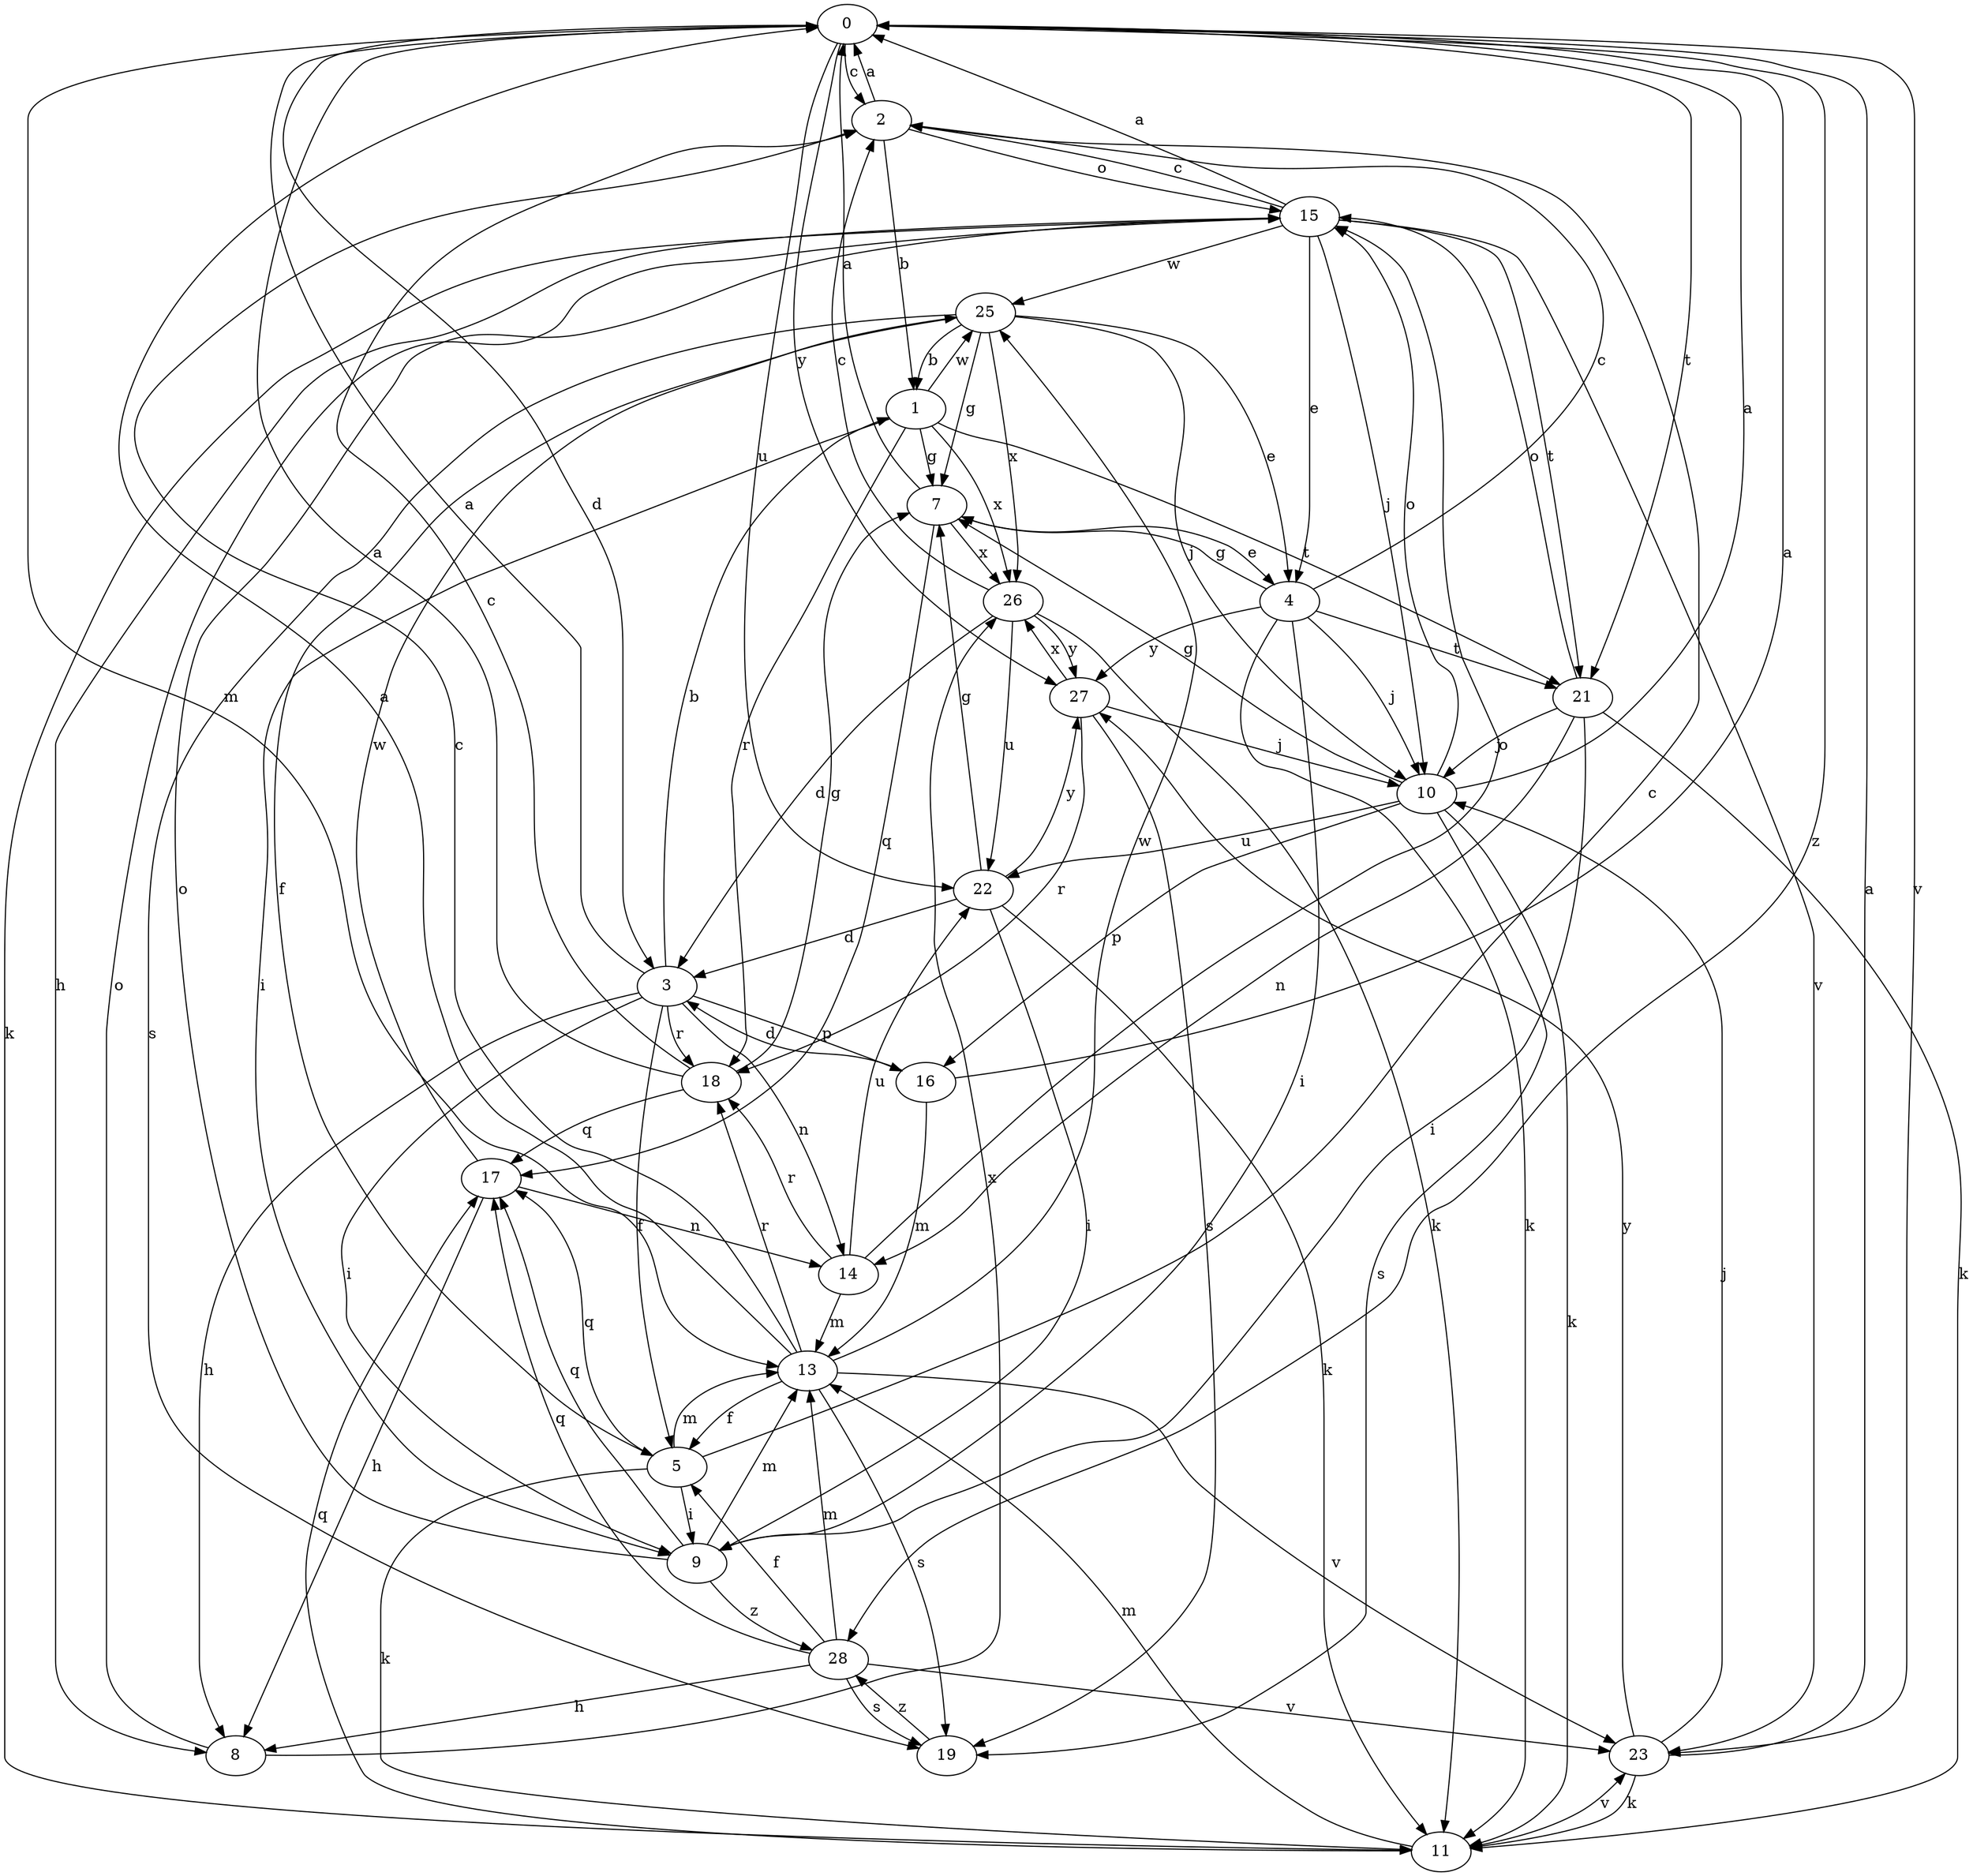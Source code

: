 strict digraph  {
0;
1;
2;
3;
4;
5;
7;
8;
9;
10;
11;
13;
14;
15;
16;
17;
18;
19;
21;
22;
23;
25;
26;
27;
28;
0 -> 2  [label=c];
0 -> 3  [label=d];
0 -> 13  [label=m];
0 -> 21  [label=t];
0 -> 22  [label=u];
0 -> 23  [label=v];
0 -> 27  [label=y];
0 -> 28  [label=z];
1 -> 7  [label=g];
1 -> 9  [label=i];
1 -> 18  [label=r];
1 -> 21  [label=t];
1 -> 25  [label=w];
1 -> 26  [label=x];
2 -> 0  [label=a];
2 -> 1  [label=b];
2 -> 15  [label=o];
3 -> 0  [label=a];
3 -> 1  [label=b];
3 -> 5  [label=f];
3 -> 8  [label=h];
3 -> 9  [label=i];
3 -> 14  [label=n];
3 -> 16  [label=p];
3 -> 18  [label=r];
4 -> 2  [label=c];
4 -> 7  [label=g];
4 -> 9  [label=i];
4 -> 10  [label=j];
4 -> 11  [label=k];
4 -> 21  [label=t];
4 -> 27  [label=y];
5 -> 2  [label=c];
5 -> 9  [label=i];
5 -> 11  [label=k];
5 -> 13  [label=m];
5 -> 17  [label=q];
7 -> 0  [label=a];
7 -> 4  [label=e];
7 -> 17  [label=q];
7 -> 26  [label=x];
8 -> 15  [label=o];
8 -> 26  [label=x];
9 -> 13  [label=m];
9 -> 15  [label=o];
9 -> 17  [label=q];
9 -> 28  [label=z];
10 -> 0  [label=a];
10 -> 7  [label=g];
10 -> 11  [label=k];
10 -> 15  [label=o];
10 -> 16  [label=p];
10 -> 19  [label=s];
10 -> 22  [label=u];
11 -> 13  [label=m];
11 -> 17  [label=q];
11 -> 23  [label=v];
13 -> 0  [label=a];
13 -> 2  [label=c];
13 -> 5  [label=f];
13 -> 18  [label=r];
13 -> 19  [label=s];
13 -> 23  [label=v];
13 -> 25  [label=w];
14 -> 13  [label=m];
14 -> 15  [label=o];
14 -> 18  [label=r];
14 -> 22  [label=u];
15 -> 0  [label=a];
15 -> 2  [label=c];
15 -> 4  [label=e];
15 -> 8  [label=h];
15 -> 10  [label=j];
15 -> 11  [label=k];
15 -> 21  [label=t];
15 -> 23  [label=v];
15 -> 25  [label=w];
16 -> 0  [label=a];
16 -> 3  [label=d];
16 -> 13  [label=m];
17 -> 8  [label=h];
17 -> 14  [label=n];
17 -> 25  [label=w];
18 -> 0  [label=a];
18 -> 2  [label=c];
18 -> 7  [label=g];
18 -> 17  [label=q];
19 -> 28  [label=z];
21 -> 9  [label=i];
21 -> 10  [label=j];
21 -> 11  [label=k];
21 -> 14  [label=n];
21 -> 15  [label=o];
22 -> 3  [label=d];
22 -> 7  [label=g];
22 -> 9  [label=i];
22 -> 11  [label=k];
22 -> 27  [label=y];
23 -> 0  [label=a];
23 -> 10  [label=j];
23 -> 11  [label=k];
23 -> 27  [label=y];
25 -> 1  [label=b];
25 -> 4  [label=e];
25 -> 5  [label=f];
25 -> 7  [label=g];
25 -> 10  [label=j];
25 -> 19  [label=s];
25 -> 26  [label=x];
26 -> 2  [label=c];
26 -> 3  [label=d];
26 -> 11  [label=k];
26 -> 22  [label=u];
26 -> 27  [label=y];
27 -> 10  [label=j];
27 -> 18  [label=r];
27 -> 19  [label=s];
27 -> 26  [label=x];
28 -> 5  [label=f];
28 -> 8  [label=h];
28 -> 13  [label=m];
28 -> 17  [label=q];
28 -> 19  [label=s];
28 -> 23  [label=v];
}

